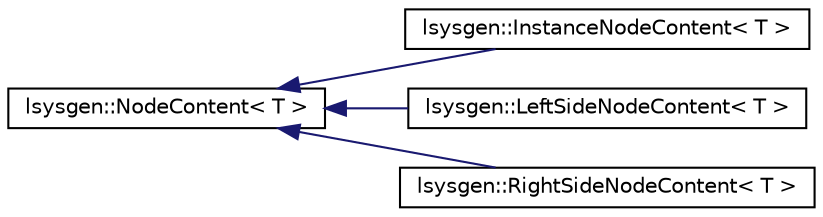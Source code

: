 digraph "Graphical Class Hierarchy"
{
 // LATEX_PDF_SIZE
  edge [fontname="Helvetica",fontsize="10",labelfontname="Helvetica",labelfontsize="10"];
  node [fontname="Helvetica",fontsize="10",shape=record];
  rankdir="LR";
  Node0 [label="lsysgen::NodeContent\< T \>",height=0.2,width=0.4,color="black", fillcolor="white", style="filled",URL="$classlsysgen_1_1NodeContent.html",tooltip=" "];
  Node0 -> Node1 [dir="back",color="midnightblue",fontsize="10",style="solid",fontname="Helvetica"];
  Node1 [label="lsysgen::InstanceNodeContent\< T \>",height=0.2,width=0.4,color="black", fillcolor="white", style="filled",URL="$classlsysgen_1_1InstanceNodeContent.html",tooltip=" "];
  Node0 -> Node2 [dir="back",color="midnightblue",fontsize="10",style="solid",fontname="Helvetica"];
  Node2 [label="lsysgen::LeftSideNodeContent\< T \>",height=0.2,width=0.4,color="black", fillcolor="white", style="filled",URL="$classlsysgen_1_1LeftSideNodeContent.html",tooltip=" "];
  Node0 -> Node3 [dir="back",color="midnightblue",fontsize="10",style="solid",fontname="Helvetica"];
  Node3 [label="lsysgen::RightSideNodeContent\< T \>",height=0.2,width=0.4,color="black", fillcolor="white", style="filled",URL="$classlsysgen_1_1RightSideNodeContent.html",tooltip=" "];
}
